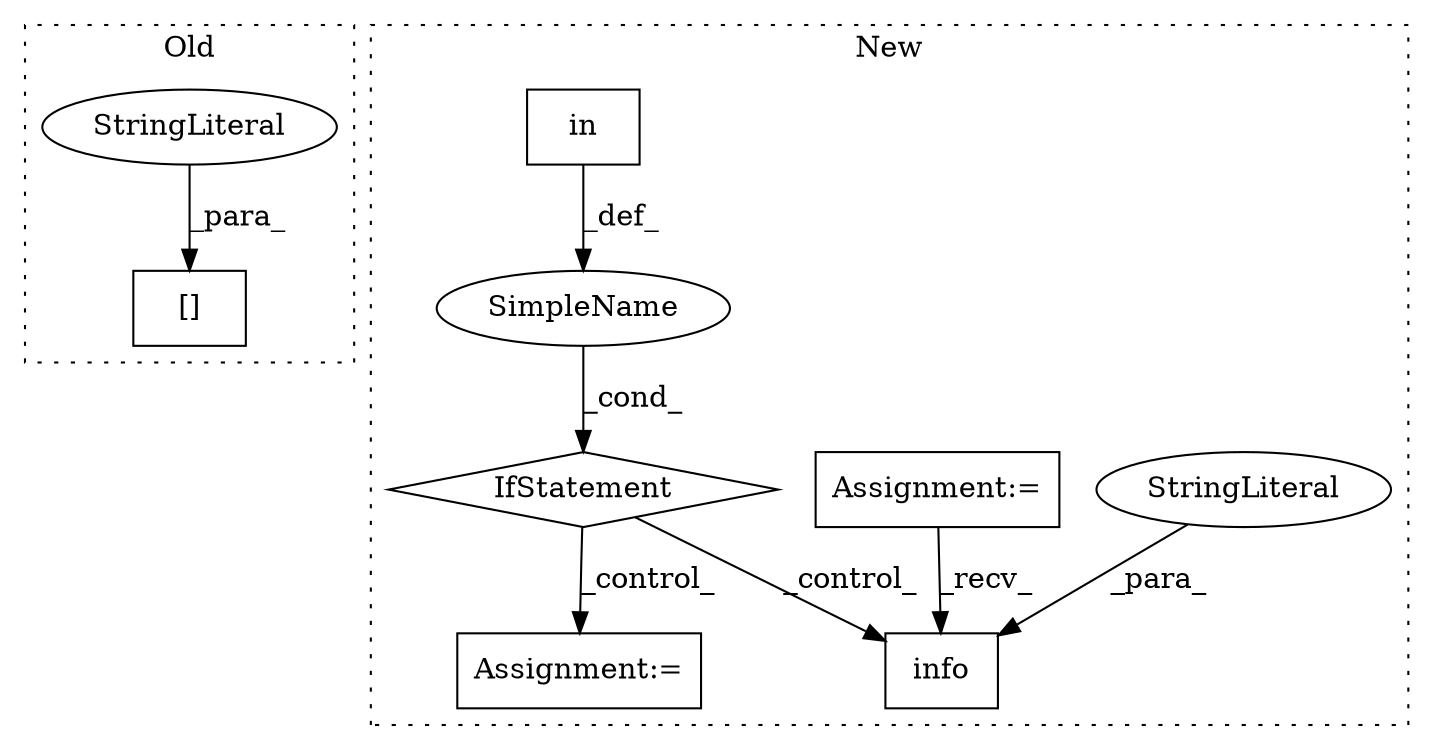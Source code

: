 digraph G {
subgraph cluster0 {
1 [label="[]" a="2" s="2626,2667" l="11,1" shape="box"];
4 [label="StringLiteral" a="45" s="2637" l="30" shape="ellipse"];
label = "Old";
style="dotted";
}
subgraph cluster1 {
2 [label="info" a="32" s="2787,2836" l="5,1" shape="box"];
3 [label="StringLiteral" a="45" s="2792" l="30" shape="ellipse"];
5 [label="IfStatement" a="25" s="2419,2455" l="10,2" shape="diamond"];
6 [label="SimpleName" a="42" s="" l="" shape="ellipse"];
7 [label="Assignment:=" a="7" s="2901" l="1" shape="box"];
8 [label="Assignment:=" a="7" s="2243" l="7" shape="box"];
9 [label="in" a="105" s="2429" l="26" shape="box"];
label = "New";
style="dotted";
}
3 -> 2 [label="_para_"];
4 -> 1 [label="_para_"];
5 -> 2 [label="_control_"];
5 -> 7 [label="_control_"];
6 -> 5 [label="_cond_"];
8 -> 2 [label="_recv_"];
9 -> 6 [label="_def_"];
}